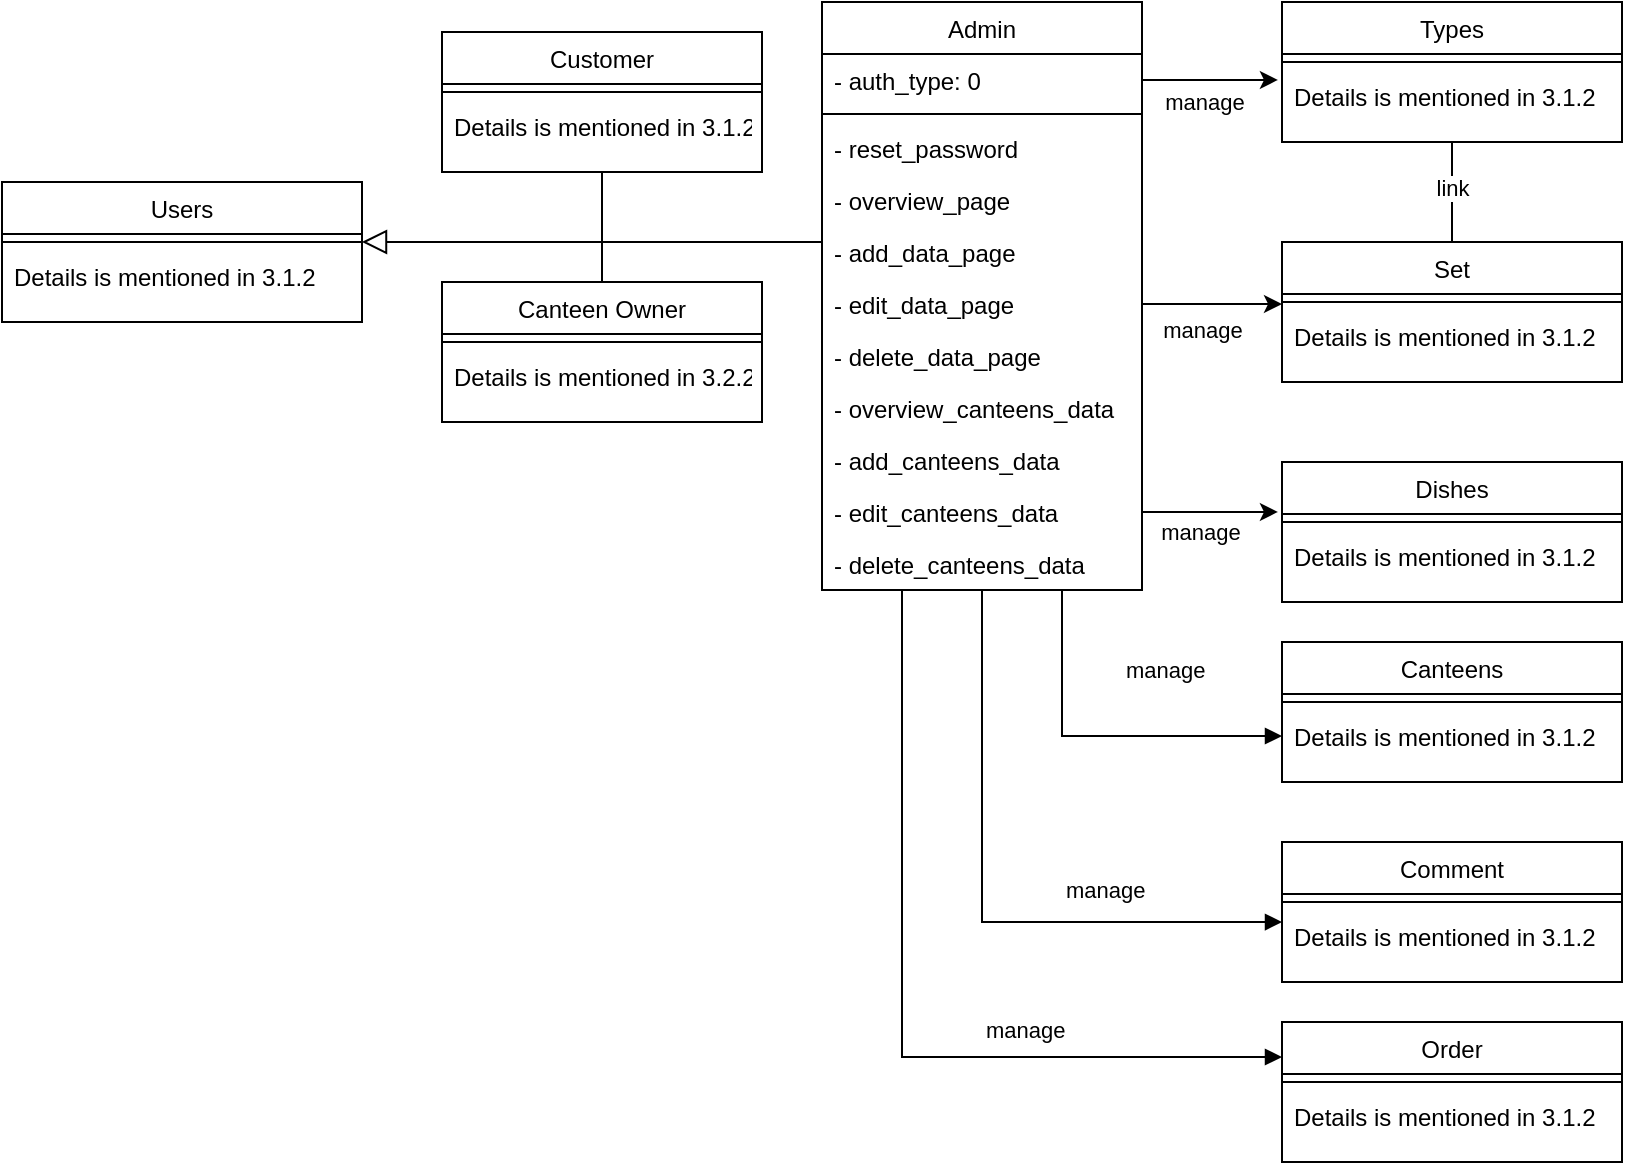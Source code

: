 <mxfile version="17.5.0" type="github">
  <diagram id="hN8EqMNUfdUWpegTYAs0" name="Page-1">
    <mxGraphModel dx="1426" dy="768" grid="1" gridSize="10" guides="1" tooltips="1" connect="1" arrows="1" fold="1" page="1" pageScale="1" pageWidth="850" pageHeight="1100" math="0" shadow="0">
      <root>
        <mxCell id="0" />
        <mxCell id="1" parent="0" />
        <mxCell id="YYV6kEzpuJeCUSImrra9-14" value="Customer" style="swimlane;fontStyle=0;align=center;verticalAlign=top;childLayout=stackLayout;horizontal=1;startSize=26;horizontalStack=0;resizeParent=1;resizeLast=0;collapsible=1;marginBottom=0;rounded=0;shadow=0;strokeWidth=1;" vertex="1" parent="1">
          <mxGeometry x="260" y="45" width="160" height="70" as="geometry">
            <mxRectangle x="130" y="380" width="160" height="26" as="alternateBounds" />
          </mxGeometry>
        </mxCell>
        <mxCell id="YYV6kEzpuJeCUSImrra9-15" value="" style="line;html=1;strokeWidth=1;align=left;verticalAlign=middle;spacingTop=-1;spacingLeft=3;spacingRight=3;rotatable=0;labelPosition=right;points=[];portConstraint=eastwest;" vertex="1" parent="YYV6kEzpuJeCUSImrra9-14">
          <mxGeometry y="26" width="160" height="8" as="geometry" />
        </mxCell>
        <mxCell id="YYV6kEzpuJeCUSImrra9-143" value="Details is mentioned in 3.1.2" style="text;align=left;verticalAlign=top;spacingLeft=4;spacingRight=4;overflow=hidden;rotatable=0;points=[[0,0.5],[1,0.5]];portConstraint=eastwest;fontStyle=0" vertex="1" parent="YYV6kEzpuJeCUSImrra9-14">
          <mxGeometry y="34" width="160" height="26" as="geometry" />
        </mxCell>
        <mxCell id="YYV6kEzpuJeCUSImrra9-27" value="" style="endArrow=block;endSize=10;endFill=0;shadow=0;strokeWidth=1;rounded=0;edgeStyle=elbowEdgeStyle;elbow=vertical;" edge="1" parent="1" source="YYV6kEzpuJeCUSImrra9-14">
          <mxGeometry width="160" relative="1" as="geometry">
            <mxPoint x="100" y="243" as="sourcePoint" />
            <mxPoint x="220" y="150" as="targetPoint" />
            <Array as="points">
              <mxPoint x="190" y="150" />
              <mxPoint x="140" y="150" />
              <mxPoint x="200" y="140" />
              <mxPoint x="300" y="130" />
              <mxPoint x="290" y="130" />
              <mxPoint x="350" y="150" />
              <mxPoint x="190" y="150" />
              <mxPoint x="210" y="100" />
              <mxPoint x="230" y="170" />
              <mxPoint x="340" y="60" />
              <mxPoint x="290" y="370" />
              <mxPoint x="280" y="370" />
              <mxPoint x="260" y="370" />
            </Array>
          </mxGeometry>
        </mxCell>
        <mxCell id="YYV6kEzpuJeCUSImrra9-121" style="edgeStyle=orthogonalEdgeStyle;rounded=0;orthogonalLoop=1;jettySize=auto;html=1;exitX=0.5;exitY=0;exitDx=0;exitDy=0;endArrow=none;endFill=0;" edge="1" parent="1" source="YYV6kEzpuJeCUSImrra9-28">
          <mxGeometry relative="1" as="geometry">
            <mxPoint x="340" y="130" as="targetPoint" />
          </mxGeometry>
        </mxCell>
        <mxCell id="YYV6kEzpuJeCUSImrra9-28" value="Canteen Owner" style="swimlane;fontStyle=0;align=center;verticalAlign=top;childLayout=stackLayout;horizontal=1;startSize=26;horizontalStack=0;resizeParent=1;resizeLast=0;collapsible=1;marginBottom=0;rounded=0;shadow=0;strokeWidth=1;" vertex="1" parent="1">
          <mxGeometry x="260" y="170" width="160" height="70" as="geometry">
            <mxRectangle x="340" y="380" width="170" height="26" as="alternateBounds" />
          </mxGeometry>
        </mxCell>
        <mxCell id="YYV6kEzpuJeCUSImrra9-29" value="" style="line;html=1;strokeWidth=1;align=left;verticalAlign=middle;spacingTop=-1;spacingLeft=3;spacingRight=3;rotatable=0;labelPosition=right;points=[];portConstraint=eastwest;" vertex="1" parent="YYV6kEzpuJeCUSImrra9-28">
          <mxGeometry y="26" width="160" height="8" as="geometry" />
        </mxCell>
        <mxCell id="YYV6kEzpuJeCUSImrra9-117" value="Details is mentioned in 3.2.2" style="text;align=left;verticalAlign=top;spacingLeft=4;spacingRight=4;overflow=hidden;rotatable=0;points=[[0,0.5],[1,0.5]];portConstraint=eastwest;fontStyle=0" vertex="1" parent="YYV6kEzpuJeCUSImrra9-28">
          <mxGeometry y="34" width="160" height="26" as="geometry" />
        </mxCell>
        <mxCell id="YYV6kEzpuJeCUSImrra9-31" value="Canteens" style="swimlane;fontStyle=0;align=center;verticalAlign=top;childLayout=stackLayout;horizontal=1;startSize=26;horizontalStack=0;resizeParent=1;resizeLast=0;collapsible=1;marginBottom=0;rounded=0;shadow=0;strokeWidth=1;" vertex="1" parent="1">
          <mxGeometry x="680" y="350" width="170" height="70" as="geometry">
            <mxRectangle x="550" y="140" width="160" height="26" as="alternateBounds" />
          </mxGeometry>
        </mxCell>
        <mxCell id="YYV6kEzpuJeCUSImrra9-41" value="" style="line;html=1;strokeWidth=1;align=left;verticalAlign=middle;spacingTop=-1;spacingLeft=3;spacingRight=3;rotatable=0;labelPosition=right;points=[];portConstraint=eastwest;" vertex="1" parent="YYV6kEzpuJeCUSImrra9-31">
          <mxGeometry y="26" width="170" height="8" as="geometry" />
        </mxCell>
        <mxCell id="YYV6kEzpuJeCUSImrra9-124" value="Details is mentioned in 3.1.2" style="text;align=left;verticalAlign=top;spacingLeft=4;spacingRight=4;overflow=hidden;rotatable=0;points=[[0,0.5],[1,0.5]];portConstraint=eastwest;fontStyle=0" vertex="1" parent="YYV6kEzpuJeCUSImrra9-31">
          <mxGeometry y="34" width="170" height="26" as="geometry" />
        </mxCell>
        <mxCell id="YYV6kEzpuJeCUSImrra9-123" style="edgeStyle=orthogonalEdgeStyle;rounded=0;orthogonalLoop=1;jettySize=auto;html=1;endArrow=none;endFill=0;exitX=0;exitY=0.5;exitDx=0;exitDy=0;" edge="1" parent="1" source="YYV6kEzpuJeCUSImrra9-135">
          <mxGeometry relative="1" as="geometry">
            <mxPoint x="340" y="150" as="targetPoint" />
            <mxPoint x="440" y="160" as="sourcePoint" />
            <Array as="points">
              <mxPoint x="450" y="150" />
            </Array>
          </mxGeometry>
        </mxCell>
        <mxCell id="YYV6kEzpuJeCUSImrra9-191" style="edgeStyle=orthogonalEdgeStyle;rounded=0;orthogonalLoop=1;jettySize=auto;html=1;exitX=0.75;exitY=1;exitDx=0;exitDy=0;entryX=0;entryY=0.5;entryDx=0;entryDy=0;startArrow=none;startFill=0;endArrow=block;endFill=1;" edge="1" parent="1" source="YYV6kEzpuJeCUSImrra9-44" target="YYV6kEzpuJeCUSImrra9-124">
          <mxGeometry relative="1" as="geometry" />
        </mxCell>
        <mxCell id="YYV6kEzpuJeCUSImrra9-192" style="edgeStyle=orthogonalEdgeStyle;rounded=0;orthogonalLoop=1;jettySize=auto;html=1;exitX=0.5;exitY=1;exitDx=0;exitDy=0;entryX=0;entryY=0.231;entryDx=0;entryDy=0;entryPerimeter=0;startArrow=none;startFill=0;endArrow=block;endFill=1;" edge="1" parent="1" source="YYV6kEzpuJeCUSImrra9-44" target="YYV6kEzpuJeCUSImrra9-114">
          <mxGeometry relative="1" as="geometry" />
        </mxCell>
        <mxCell id="YYV6kEzpuJeCUSImrra9-193" style="edgeStyle=orthogonalEdgeStyle;rounded=0;orthogonalLoop=1;jettySize=auto;html=1;exitX=0.25;exitY=1;exitDx=0;exitDy=0;entryX=0;entryY=0.25;entryDx=0;entryDy=0;startArrow=none;startFill=0;endArrow=block;endFill=1;" edge="1" parent="1" source="YYV6kEzpuJeCUSImrra9-44" target="YYV6kEzpuJeCUSImrra9-59">
          <mxGeometry relative="1" as="geometry" />
        </mxCell>
        <mxCell id="YYV6kEzpuJeCUSImrra9-44" value="Admin" style="swimlane;fontStyle=0;align=center;verticalAlign=top;childLayout=stackLayout;horizontal=1;startSize=26;horizontalStack=0;resizeParent=1;resizeLast=0;collapsible=1;marginBottom=0;rounded=0;shadow=0;strokeWidth=1;" vertex="1" parent="1">
          <mxGeometry x="450" y="30" width="160" height="294" as="geometry">
            <mxRectangle x="340" y="380" width="170" height="26" as="alternateBounds" />
          </mxGeometry>
        </mxCell>
        <mxCell id="YYV6kEzpuJeCUSImrra9-142" value="- auth_type: 0" style="text;align=left;verticalAlign=top;spacingLeft=4;spacingRight=4;overflow=hidden;rotatable=0;points=[[0,0.5],[1,0.5]];portConstraint=eastwest;rounded=0;shadow=0;html=0;" vertex="1" parent="YYV6kEzpuJeCUSImrra9-44">
          <mxGeometry y="26" width="160" height="26" as="geometry" />
        </mxCell>
        <mxCell id="YYV6kEzpuJeCUSImrra9-45" value="" style="line;html=1;strokeWidth=1;align=left;verticalAlign=middle;spacingTop=-1;spacingLeft=3;spacingRight=3;rotatable=0;labelPosition=right;points=[];portConstraint=eastwest;" vertex="1" parent="YYV6kEzpuJeCUSImrra9-44">
          <mxGeometry y="52" width="160" height="8" as="geometry" />
        </mxCell>
        <mxCell id="YYV6kEzpuJeCUSImrra9-132" value="- reset_password" style="text;align=left;verticalAlign=top;spacingLeft=4;spacingRight=4;overflow=hidden;rotatable=0;points=[[0,0.5],[1,0.5]];portConstraint=eastwest;rounded=0;shadow=0;html=0;" vertex="1" parent="YYV6kEzpuJeCUSImrra9-44">
          <mxGeometry y="60" width="160" height="26" as="geometry" />
        </mxCell>
        <mxCell id="YYV6kEzpuJeCUSImrra9-133" value="- overview_page" style="text;align=left;verticalAlign=top;spacingLeft=4;spacingRight=4;overflow=hidden;rotatable=0;points=[[0,0.5],[1,0.5]];portConstraint=eastwest;rounded=0;shadow=0;html=0;" vertex="1" parent="YYV6kEzpuJeCUSImrra9-44">
          <mxGeometry y="86" width="160" height="26" as="geometry" />
        </mxCell>
        <mxCell id="YYV6kEzpuJeCUSImrra9-134" value="- add_data_page" style="text;align=left;verticalAlign=top;spacingLeft=4;spacingRight=4;overflow=hidden;rotatable=0;points=[[0,0.5],[1,0.5]];portConstraint=eastwest;rounded=0;shadow=0;html=0;" vertex="1" parent="YYV6kEzpuJeCUSImrra9-44">
          <mxGeometry y="112" width="160" height="26" as="geometry" />
        </mxCell>
        <mxCell id="YYV6kEzpuJeCUSImrra9-135" value="- edit_data_page" style="text;align=left;verticalAlign=top;spacingLeft=4;spacingRight=4;overflow=hidden;rotatable=0;points=[[0,0.5],[1,0.5]];portConstraint=eastwest;rounded=0;shadow=0;html=0;" vertex="1" parent="YYV6kEzpuJeCUSImrra9-44">
          <mxGeometry y="138" width="160" height="26" as="geometry" />
        </mxCell>
        <mxCell id="YYV6kEzpuJeCUSImrra9-136" value="- delete_data_page" style="text;align=left;verticalAlign=top;spacingLeft=4;spacingRight=4;overflow=hidden;rotatable=0;points=[[0,0.5],[1,0.5]];portConstraint=eastwest;rounded=0;shadow=0;html=0;" vertex="1" parent="YYV6kEzpuJeCUSImrra9-44">
          <mxGeometry y="164" width="160" height="26" as="geometry" />
        </mxCell>
        <mxCell id="YYV6kEzpuJeCUSImrra9-137" value="- overview_canteens_data" style="text;align=left;verticalAlign=top;spacingLeft=4;spacingRight=4;overflow=hidden;rotatable=0;points=[[0,0.5],[1,0.5]];portConstraint=eastwest;rounded=0;shadow=0;html=0;" vertex="1" parent="YYV6kEzpuJeCUSImrra9-44">
          <mxGeometry y="190" width="160" height="26" as="geometry" />
        </mxCell>
        <mxCell id="YYV6kEzpuJeCUSImrra9-138" value="- add_canteens_data" style="text;align=left;verticalAlign=top;spacingLeft=4;spacingRight=4;overflow=hidden;rotatable=0;points=[[0,0.5],[1,0.5]];portConstraint=eastwest;rounded=0;shadow=0;html=0;" vertex="1" parent="YYV6kEzpuJeCUSImrra9-44">
          <mxGeometry y="216" width="160" height="26" as="geometry" />
        </mxCell>
        <mxCell id="YYV6kEzpuJeCUSImrra9-139" value="- edit_canteens_data" style="text;align=left;verticalAlign=top;spacingLeft=4;spacingRight=4;overflow=hidden;rotatable=0;points=[[0,0.5],[1,0.5]];portConstraint=eastwest;rounded=0;shadow=0;html=0;" vertex="1" parent="YYV6kEzpuJeCUSImrra9-44">
          <mxGeometry y="242" width="160" height="26" as="geometry" />
        </mxCell>
        <mxCell id="YYV6kEzpuJeCUSImrra9-140" value="- delete_canteens_data" style="text;align=left;verticalAlign=top;spacingLeft=4;spacingRight=4;overflow=hidden;rotatable=0;points=[[0,0.5],[1,0.5]];portConstraint=eastwest;rounded=0;shadow=0;html=0;" vertex="1" parent="YYV6kEzpuJeCUSImrra9-44">
          <mxGeometry y="268" width="160" height="22" as="geometry" />
        </mxCell>
        <mxCell id="YYV6kEzpuJeCUSImrra9-50" value="Comment" style="swimlane;fontStyle=0;align=center;verticalAlign=top;childLayout=stackLayout;horizontal=1;startSize=26;horizontalStack=0;resizeParent=1;resizeLast=0;collapsible=1;marginBottom=0;rounded=0;shadow=0;strokeWidth=1;" vertex="1" parent="1">
          <mxGeometry x="680" y="450" width="170" height="70" as="geometry">
            <mxRectangle x="550" y="140" width="160" height="26" as="alternateBounds" />
          </mxGeometry>
        </mxCell>
        <mxCell id="YYV6kEzpuJeCUSImrra9-56" value="" style="line;html=1;strokeWidth=1;align=left;verticalAlign=middle;spacingTop=-1;spacingLeft=3;spacingRight=3;rotatable=0;labelPosition=right;points=[];portConstraint=eastwest;" vertex="1" parent="YYV6kEzpuJeCUSImrra9-50">
          <mxGeometry y="26" width="170" height="8" as="geometry" />
        </mxCell>
        <mxCell id="YYV6kEzpuJeCUSImrra9-114" value="Details is mentioned in 3.1.2" style="text;align=left;verticalAlign=top;spacingLeft=4;spacingRight=4;overflow=hidden;rotatable=0;points=[[0,0.5],[1,0.5]];portConstraint=eastwest;fontStyle=0" vertex="1" parent="YYV6kEzpuJeCUSImrra9-50">
          <mxGeometry y="34" width="170" height="26" as="geometry" />
        </mxCell>
        <mxCell id="YYV6kEzpuJeCUSImrra9-59" value="Order" style="swimlane;fontStyle=0;align=center;verticalAlign=top;childLayout=stackLayout;horizontal=1;startSize=26;horizontalStack=0;resizeParent=1;resizeLast=0;collapsible=1;marginBottom=0;rounded=0;shadow=0;strokeWidth=1;" vertex="1" parent="1">
          <mxGeometry x="680" y="540" width="170" height="70" as="geometry">
            <mxRectangle x="550" y="140" width="160" height="26" as="alternateBounds" />
          </mxGeometry>
        </mxCell>
        <mxCell id="YYV6kEzpuJeCUSImrra9-66" value="" style="line;html=1;strokeWidth=1;align=left;verticalAlign=middle;spacingTop=-1;spacingLeft=3;spacingRight=3;rotatable=0;labelPosition=right;points=[];portConstraint=eastwest;" vertex="1" parent="YYV6kEzpuJeCUSImrra9-59">
          <mxGeometry y="26" width="170" height="8" as="geometry" />
        </mxCell>
        <mxCell id="YYV6kEzpuJeCUSImrra9-116" value="Details is mentioned in 3.1.2" style="text;align=left;verticalAlign=top;spacingLeft=4;spacingRight=4;overflow=hidden;rotatable=0;points=[[0,0.5],[1,0.5]];portConstraint=eastwest;fontStyle=0" vertex="1" parent="YYV6kEzpuJeCUSImrra9-59">
          <mxGeometry y="34" width="170" height="26" as="geometry" />
        </mxCell>
        <mxCell id="YYV6kEzpuJeCUSImrra9-91" value="Users" style="swimlane;fontStyle=0;align=center;verticalAlign=top;childLayout=stackLayout;horizontal=1;startSize=26;horizontalStack=0;resizeParent=1;resizeLast=0;collapsible=1;marginBottom=0;rounded=0;shadow=0;strokeWidth=1;" vertex="1" parent="1">
          <mxGeometry x="40" y="120" width="180" height="70" as="geometry">
            <mxRectangle x="230" y="140" width="160" height="26" as="alternateBounds" />
          </mxGeometry>
        </mxCell>
        <mxCell id="YYV6kEzpuJeCUSImrra9-101" value="" style="line;html=1;strokeWidth=1;align=left;verticalAlign=middle;spacingTop=-1;spacingLeft=3;spacingRight=3;rotatable=0;labelPosition=right;points=[];portConstraint=eastwest;" vertex="1" parent="YYV6kEzpuJeCUSImrra9-91">
          <mxGeometry y="26" width="180" height="8" as="geometry" />
        </mxCell>
        <mxCell id="YYV6kEzpuJeCUSImrra9-189" value="Details is mentioned in 3.1.2" style="text;align=left;verticalAlign=top;spacingLeft=4;spacingRight=4;overflow=hidden;rotatable=0;points=[[0,0.5],[1,0.5]];portConstraint=eastwest;fontStyle=0" vertex="1" parent="YYV6kEzpuJeCUSImrra9-91">
          <mxGeometry y="34" width="180" height="26" as="geometry" />
        </mxCell>
        <mxCell id="YYV6kEzpuJeCUSImrra9-144" value="Dishes" style="swimlane;fontStyle=0;align=center;verticalAlign=top;childLayout=stackLayout;horizontal=1;startSize=26;horizontalStack=0;resizeParent=1;resizeLast=0;collapsible=1;marginBottom=0;rounded=0;shadow=0;strokeWidth=1;" vertex="1" parent="1">
          <mxGeometry x="680" y="260" width="170" height="70" as="geometry">
            <mxRectangle x="130" y="380" width="160" height="26" as="alternateBounds" />
          </mxGeometry>
        </mxCell>
        <mxCell id="YYV6kEzpuJeCUSImrra9-151" value="" style="line;html=1;strokeWidth=1;align=left;verticalAlign=middle;spacingTop=-1;spacingLeft=3;spacingRight=3;rotatable=0;labelPosition=right;points=[];portConstraint=eastwest;" vertex="1" parent="YYV6kEzpuJeCUSImrra9-144">
          <mxGeometry y="26" width="170" height="8" as="geometry" />
        </mxCell>
        <mxCell id="YYV6kEzpuJeCUSImrra9-168" value="Details is mentioned in 3.1.2" style="text;align=left;verticalAlign=top;spacingLeft=4;spacingRight=4;overflow=hidden;rotatable=0;points=[[0,0.5],[1,0.5]];portConstraint=eastwest;fontStyle=0" vertex="1" parent="YYV6kEzpuJeCUSImrra9-144">
          <mxGeometry y="34" width="170" height="26" as="geometry" />
        </mxCell>
        <mxCell id="YYV6kEzpuJeCUSImrra9-153" value="Types" style="swimlane;fontStyle=0;align=center;verticalAlign=top;childLayout=stackLayout;horizontal=1;startSize=26;horizontalStack=0;resizeParent=1;resizeLast=0;collapsible=1;marginBottom=0;rounded=0;shadow=0;strokeWidth=1;" vertex="1" parent="1">
          <mxGeometry x="680" y="30" width="170" height="70" as="geometry">
            <mxRectangle x="130" y="380" width="160" height="26" as="alternateBounds" />
          </mxGeometry>
        </mxCell>
        <mxCell id="YYV6kEzpuJeCUSImrra9-157" value="" style="line;html=1;strokeWidth=1;align=left;verticalAlign=middle;spacingTop=-1;spacingLeft=3;spacingRight=3;rotatable=0;labelPosition=right;points=[];portConstraint=eastwest;" vertex="1" parent="YYV6kEzpuJeCUSImrra9-153">
          <mxGeometry y="26" width="170" height="8" as="geometry" />
        </mxCell>
        <mxCell id="YYV6kEzpuJeCUSImrra9-170" value="Details is mentioned in 3.1.2" style="text;align=left;verticalAlign=top;spacingLeft=4;spacingRight=4;overflow=hidden;rotatable=0;points=[[0,0.5],[1,0.5]];portConstraint=eastwest;fontStyle=0" vertex="1" parent="YYV6kEzpuJeCUSImrra9-153">
          <mxGeometry y="34" width="170" height="26" as="geometry" />
        </mxCell>
        <mxCell id="YYV6kEzpuJeCUSImrra9-159" style="edgeStyle=orthogonalEdgeStyle;rounded=0;orthogonalLoop=1;jettySize=auto;html=1;exitX=0.5;exitY=0;exitDx=0;exitDy=0;entryX=0.5;entryY=1;entryDx=0;entryDy=0;endArrow=none;endFill=0;" edge="1" parent="1" source="YYV6kEzpuJeCUSImrra9-161" target="YYV6kEzpuJeCUSImrra9-153">
          <mxGeometry relative="1" as="geometry" />
        </mxCell>
        <mxCell id="YYV6kEzpuJeCUSImrra9-160" value="link" style="edgeLabel;html=1;align=center;verticalAlign=middle;resizable=0;points=[];" vertex="1" connectable="0" parent="YYV6kEzpuJeCUSImrra9-159">
          <mxGeometry x="0.25" y="-1" relative="1" as="geometry">
            <mxPoint x="-1" y="4" as="offset" />
          </mxGeometry>
        </mxCell>
        <mxCell id="YYV6kEzpuJeCUSImrra9-161" value="Set" style="swimlane;fontStyle=0;align=center;verticalAlign=top;childLayout=stackLayout;horizontal=1;startSize=26;horizontalStack=0;resizeParent=1;resizeLast=0;collapsible=1;marginBottom=0;rounded=0;shadow=0;strokeWidth=1;" vertex="1" parent="1">
          <mxGeometry x="680" y="150" width="170" height="70" as="geometry">
            <mxRectangle x="130" y="380" width="160" height="26" as="alternateBounds" />
          </mxGeometry>
        </mxCell>
        <mxCell id="YYV6kEzpuJeCUSImrra9-165" value="" style="line;html=1;strokeWidth=1;align=left;verticalAlign=middle;spacingTop=-1;spacingLeft=3;spacingRight=3;rotatable=0;labelPosition=right;points=[];portConstraint=eastwest;" vertex="1" parent="YYV6kEzpuJeCUSImrra9-161">
          <mxGeometry y="26" width="170" height="8" as="geometry" />
        </mxCell>
        <mxCell id="YYV6kEzpuJeCUSImrra9-169" value="Details is mentioned in 3.1.2" style="text;align=left;verticalAlign=top;spacingLeft=4;spacingRight=4;overflow=hidden;rotatable=0;points=[[0,0.5],[1,0.5]];portConstraint=eastwest;fontStyle=0" vertex="1" parent="YYV6kEzpuJeCUSImrra9-161">
          <mxGeometry y="34" width="170" height="26" as="geometry" />
        </mxCell>
        <mxCell id="YYV6kEzpuJeCUSImrra9-173" style="edgeStyle=orthogonalEdgeStyle;rounded=0;orthogonalLoop=1;jettySize=auto;html=1;exitX=1;exitY=0.5;exitDx=0;exitDy=0;entryX=-0.012;entryY=0.192;entryDx=0;entryDy=0;entryPerimeter=0;startArrow=none;startFill=0;endArrow=classic;endFill=1;" edge="1" parent="1" source="YYV6kEzpuJeCUSImrra9-142" target="YYV6kEzpuJeCUSImrra9-170">
          <mxGeometry relative="1" as="geometry" />
        </mxCell>
        <mxCell id="YYV6kEzpuJeCUSImrra9-174" style="edgeStyle=orthogonalEdgeStyle;rounded=0;orthogonalLoop=1;jettySize=auto;html=1;exitX=1;exitY=0.5;exitDx=0;exitDy=0;entryX=0;entryY=-0.115;entryDx=0;entryDy=0;entryPerimeter=0;startArrow=none;startFill=0;endArrow=classic;endFill=1;" edge="1" parent="1" source="YYV6kEzpuJeCUSImrra9-135" target="YYV6kEzpuJeCUSImrra9-169">
          <mxGeometry relative="1" as="geometry" />
        </mxCell>
        <mxCell id="YYV6kEzpuJeCUSImrra9-179" value="manage" style="edgeLabel;html=1;align=center;verticalAlign=middle;resizable=0;points=[];" vertex="1" connectable="0" parent="YYV6kEzpuJeCUSImrra9-174">
          <mxGeometry y="4" relative="1" as="geometry">
            <mxPoint x="-5" y="17" as="offset" />
          </mxGeometry>
        </mxCell>
        <mxCell id="YYV6kEzpuJeCUSImrra9-178" style="edgeStyle=orthogonalEdgeStyle;rounded=0;orthogonalLoop=1;jettySize=auto;html=1;exitX=1;exitY=0.5;exitDx=0;exitDy=0;entryX=-0.012;entryY=0.357;entryDx=0;entryDy=0;entryPerimeter=0;startArrow=none;startFill=0;endArrow=classic;endFill=1;" edge="1" parent="1" source="YYV6kEzpuJeCUSImrra9-139" target="YYV6kEzpuJeCUSImrra9-144">
          <mxGeometry relative="1" as="geometry" />
        </mxCell>
        <mxCell id="YYV6kEzpuJeCUSImrra9-181" value="manage" style="edgeLabel;html=1;align=center;verticalAlign=middle;resizable=0;points=[];" vertex="1" connectable="0" parent="YYV6kEzpuJeCUSImrra9-178">
          <mxGeometry x="0.114" y="-1" relative="1" as="geometry">
            <mxPoint x="-9" y="9" as="offset" />
          </mxGeometry>
        </mxCell>
        <mxCell id="YYV6kEzpuJeCUSImrra9-180" value="manage" style="edgeLabel;html=1;align=center;verticalAlign=middle;resizable=0;points=[];" vertex="1" connectable="0" parent="1">
          <mxGeometry x="640.0" y="79.995" as="geometry">
            <mxPoint x="1" as="offset" />
          </mxGeometry>
        </mxCell>
        <mxCell id="YYV6kEzpuJeCUSImrra9-182" value="&lt;meta charset=&quot;utf-8&quot;&gt;&lt;span style=&quot;color: rgb(0, 0, 0); font-family: helvetica; font-size: 11px; font-style: normal; font-weight: 400; letter-spacing: normal; text-align: center; text-indent: 0px; text-transform: none; word-spacing: 0px; background-color: rgb(255, 255, 255); display: inline; float: none;&quot;&gt;manage&lt;/span&gt;" style="text;whiteSpace=wrap;html=1;" vertex="1" parent="1">
          <mxGeometry x="600" y="350" width="70" height="30" as="geometry" />
        </mxCell>
        <mxCell id="YYV6kEzpuJeCUSImrra9-183" value="&lt;meta charset=&quot;utf-8&quot;&gt;&lt;span style=&quot;color: rgb(0, 0, 0); font-family: helvetica; font-size: 11px; font-style: normal; font-weight: 400; letter-spacing: normal; text-align: center; text-indent: 0px; text-transform: none; word-spacing: 0px; background-color: rgb(255, 255, 255); display: inline; float: none;&quot;&gt;manage&lt;/span&gt;" style="text;whiteSpace=wrap;html=1;" vertex="1" parent="1">
          <mxGeometry x="570" y="460" width="70" height="30" as="geometry" />
        </mxCell>
        <mxCell id="YYV6kEzpuJeCUSImrra9-185" value="&lt;meta charset=&quot;utf-8&quot;&gt;&lt;span style=&quot;color: rgb(0, 0, 0); font-family: helvetica; font-size: 11px; font-style: normal; font-weight: 400; letter-spacing: normal; text-align: center; text-indent: 0px; text-transform: none; word-spacing: 0px; background-color: rgb(255, 255, 255); display: inline; float: none;&quot;&gt;manage&lt;/span&gt;" style="text;whiteSpace=wrap;html=1;" vertex="1" parent="1">
          <mxGeometry x="530" y="530" width="70" height="30" as="geometry" />
        </mxCell>
      </root>
    </mxGraphModel>
  </diagram>
</mxfile>
